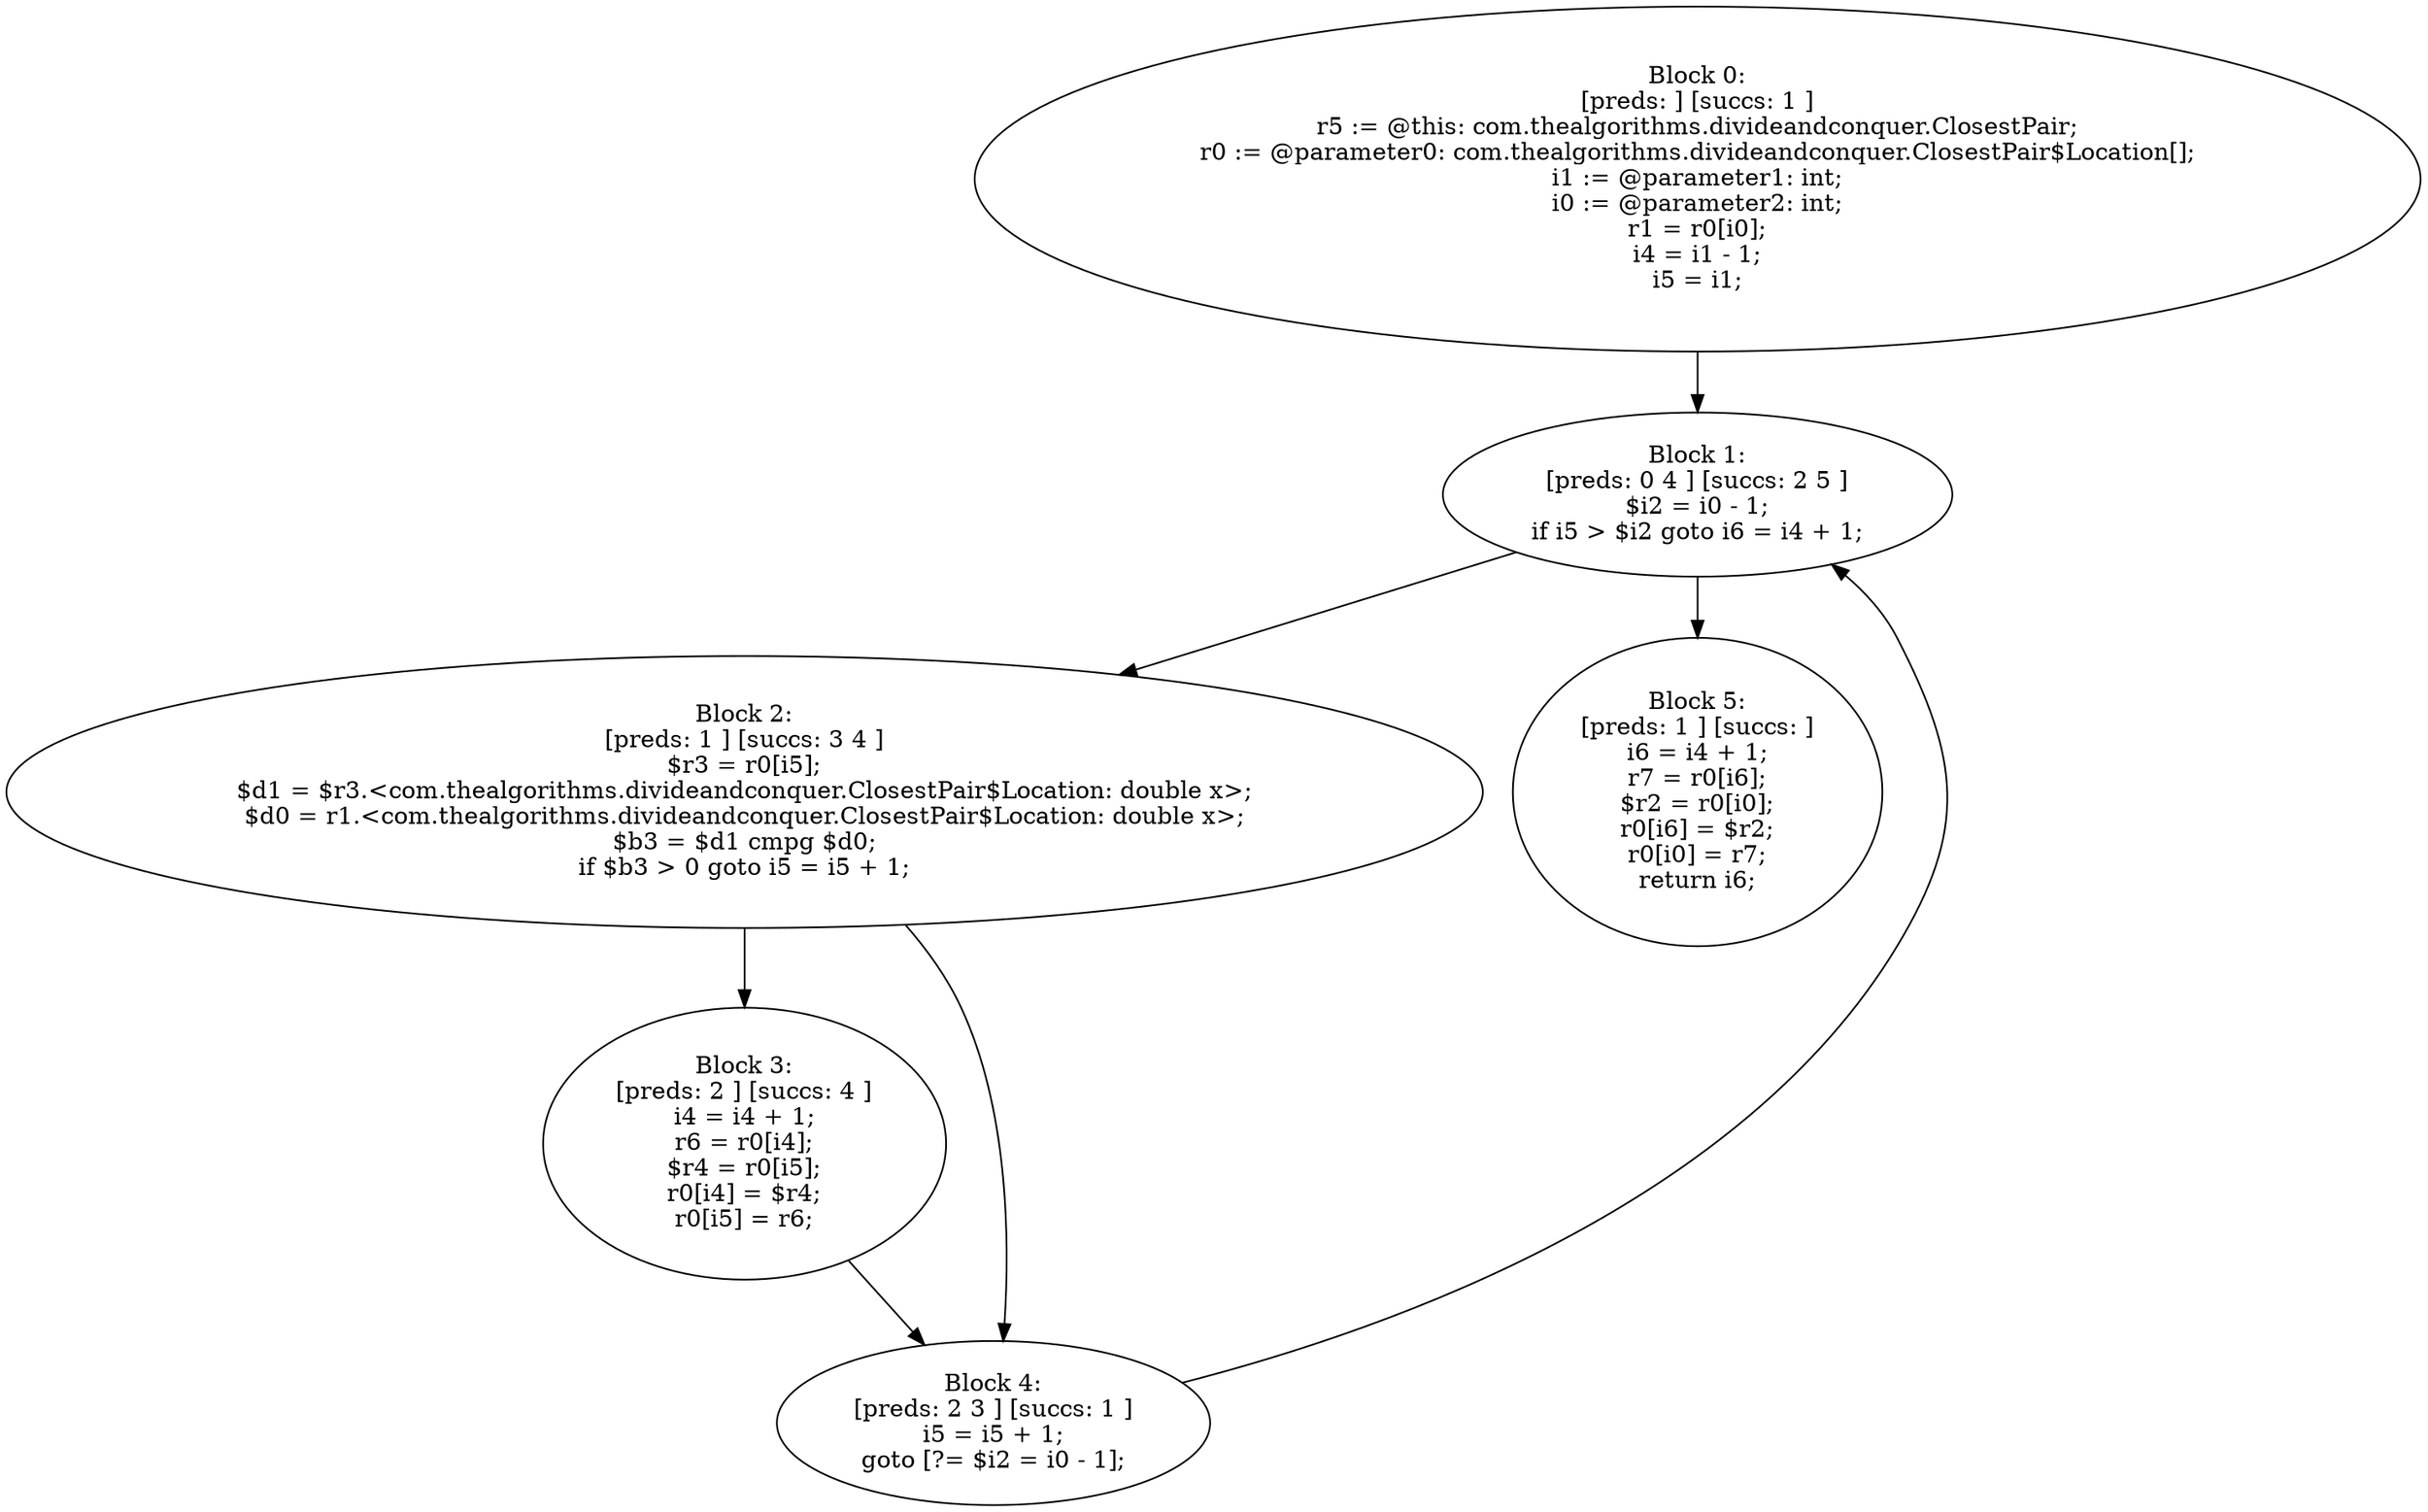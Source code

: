 digraph "unitGraph" {
    "Block 0:
[preds: ] [succs: 1 ]
r5 := @this: com.thealgorithms.divideandconquer.ClosestPair;
r0 := @parameter0: com.thealgorithms.divideandconquer.ClosestPair$Location[];
i1 := @parameter1: int;
i0 := @parameter2: int;
r1 = r0[i0];
i4 = i1 - 1;
i5 = i1;
"
    "Block 1:
[preds: 0 4 ] [succs: 2 5 ]
$i2 = i0 - 1;
if i5 > $i2 goto i6 = i4 + 1;
"
    "Block 2:
[preds: 1 ] [succs: 3 4 ]
$r3 = r0[i5];
$d1 = $r3.<com.thealgorithms.divideandconquer.ClosestPair$Location: double x>;
$d0 = r1.<com.thealgorithms.divideandconquer.ClosestPair$Location: double x>;
$b3 = $d1 cmpg $d0;
if $b3 > 0 goto i5 = i5 + 1;
"
    "Block 3:
[preds: 2 ] [succs: 4 ]
i4 = i4 + 1;
r6 = r0[i4];
$r4 = r0[i5];
r0[i4] = $r4;
r0[i5] = r6;
"
    "Block 4:
[preds: 2 3 ] [succs: 1 ]
i5 = i5 + 1;
goto [?= $i2 = i0 - 1];
"
    "Block 5:
[preds: 1 ] [succs: ]
i6 = i4 + 1;
r7 = r0[i6];
$r2 = r0[i0];
r0[i6] = $r2;
r0[i0] = r7;
return i6;
"
    "Block 0:
[preds: ] [succs: 1 ]
r5 := @this: com.thealgorithms.divideandconquer.ClosestPair;
r0 := @parameter0: com.thealgorithms.divideandconquer.ClosestPair$Location[];
i1 := @parameter1: int;
i0 := @parameter2: int;
r1 = r0[i0];
i4 = i1 - 1;
i5 = i1;
"->"Block 1:
[preds: 0 4 ] [succs: 2 5 ]
$i2 = i0 - 1;
if i5 > $i2 goto i6 = i4 + 1;
";
    "Block 1:
[preds: 0 4 ] [succs: 2 5 ]
$i2 = i0 - 1;
if i5 > $i2 goto i6 = i4 + 1;
"->"Block 2:
[preds: 1 ] [succs: 3 4 ]
$r3 = r0[i5];
$d1 = $r3.<com.thealgorithms.divideandconquer.ClosestPair$Location: double x>;
$d0 = r1.<com.thealgorithms.divideandconquer.ClosestPair$Location: double x>;
$b3 = $d1 cmpg $d0;
if $b3 > 0 goto i5 = i5 + 1;
";
    "Block 1:
[preds: 0 4 ] [succs: 2 5 ]
$i2 = i0 - 1;
if i5 > $i2 goto i6 = i4 + 1;
"->"Block 5:
[preds: 1 ] [succs: ]
i6 = i4 + 1;
r7 = r0[i6];
$r2 = r0[i0];
r0[i6] = $r2;
r0[i0] = r7;
return i6;
";
    "Block 2:
[preds: 1 ] [succs: 3 4 ]
$r3 = r0[i5];
$d1 = $r3.<com.thealgorithms.divideandconquer.ClosestPair$Location: double x>;
$d0 = r1.<com.thealgorithms.divideandconquer.ClosestPair$Location: double x>;
$b3 = $d1 cmpg $d0;
if $b3 > 0 goto i5 = i5 + 1;
"->"Block 3:
[preds: 2 ] [succs: 4 ]
i4 = i4 + 1;
r6 = r0[i4];
$r4 = r0[i5];
r0[i4] = $r4;
r0[i5] = r6;
";
    "Block 2:
[preds: 1 ] [succs: 3 4 ]
$r3 = r0[i5];
$d1 = $r3.<com.thealgorithms.divideandconquer.ClosestPair$Location: double x>;
$d0 = r1.<com.thealgorithms.divideandconquer.ClosestPair$Location: double x>;
$b3 = $d1 cmpg $d0;
if $b3 > 0 goto i5 = i5 + 1;
"->"Block 4:
[preds: 2 3 ] [succs: 1 ]
i5 = i5 + 1;
goto [?= $i2 = i0 - 1];
";
    "Block 3:
[preds: 2 ] [succs: 4 ]
i4 = i4 + 1;
r6 = r0[i4];
$r4 = r0[i5];
r0[i4] = $r4;
r0[i5] = r6;
"->"Block 4:
[preds: 2 3 ] [succs: 1 ]
i5 = i5 + 1;
goto [?= $i2 = i0 - 1];
";
    "Block 4:
[preds: 2 3 ] [succs: 1 ]
i5 = i5 + 1;
goto [?= $i2 = i0 - 1];
"->"Block 1:
[preds: 0 4 ] [succs: 2 5 ]
$i2 = i0 - 1;
if i5 > $i2 goto i6 = i4 + 1;
";
}
